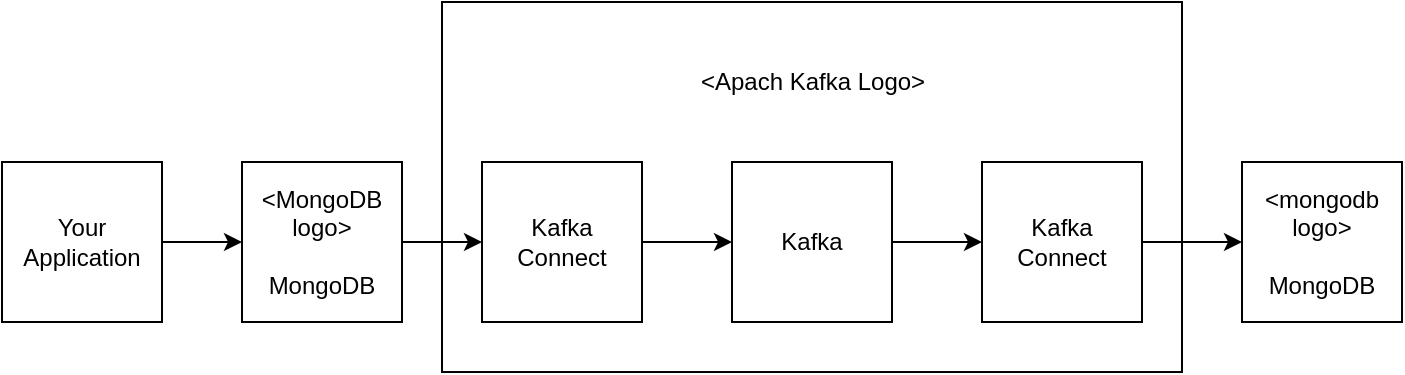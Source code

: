 <mxfile version="14.8.6" type="device"><diagram id="NlAw9Xcqx87uc-Amdjaq" name="Page-1"><mxGraphModel dx="1298" dy="866" grid="1" gridSize="10" guides="1" tooltips="1" connect="1" arrows="1" fold="1" page="1" pageScale="1" pageWidth="850" pageHeight="1100" math="0" shadow="0"><root><mxCell id="0"/><mxCell id="1" parent="0"/><mxCell id="aqbHwVvj9ZUGtZwDZ7jq-14" value="" style="rounded=0;whiteSpace=wrap;html=1;" vertex="1" parent="1"><mxGeometry x="280" y="220" width="370" height="185" as="geometry"/></mxCell><mxCell id="aqbHwVvj9ZUGtZwDZ7jq-8" style="edgeStyle=orthogonalEdgeStyle;rounded=0;orthogonalLoop=1;jettySize=auto;html=1;exitX=1;exitY=0.5;exitDx=0;exitDy=0;entryX=0;entryY=0.5;entryDx=0;entryDy=0;" edge="1" parent="1" source="aqbHwVvj9ZUGtZwDZ7jq-2" target="aqbHwVvj9ZUGtZwDZ7jq-3"><mxGeometry relative="1" as="geometry"/></mxCell><mxCell id="aqbHwVvj9ZUGtZwDZ7jq-2" value="Your Application" style="whiteSpace=wrap;html=1;aspect=fixed;" vertex="1" parent="1"><mxGeometry x="60" y="300" width="80" height="80" as="geometry"/></mxCell><mxCell id="aqbHwVvj9ZUGtZwDZ7jq-9" style="edgeStyle=orthogonalEdgeStyle;rounded=0;orthogonalLoop=1;jettySize=auto;html=1;exitX=1;exitY=0.5;exitDx=0;exitDy=0;entryX=0;entryY=0.5;entryDx=0;entryDy=0;" edge="1" parent="1" source="aqbHwVvj9ZUGtZwDZ7jq-3" target="aqbHwVvj9ZUGtZwDZ7jq-4"><mxGeometry relative="1" as="geometry"/></mxCell><mxCell id="aqbHwVvj9ZUGtZwDZ7jq-3" value="&amp;lt;MongoDB logo&amp;gt;&lt;br&gt;&lt;br&gt;MongoDB" style="whiteSpace=wrap;html=1;aspect=fixed;" vertex="1" parent="1"><mxGeometry x="180" y="300" width="80" height="80" as="geometry"/></mxCell><mxCell id="aqbHwVvj9ZUGtZwDZ7jq-10" style="edgeStyle=orthogonalEdgeStyle;rounded=0;orthogonalLoop=1;jettySize=auto;html=1;exitX=1;exitY=0.5;exitDx=0;exitDy=0;" edge="1" parent="1" source="aqbHwVvj9ZUGtZwDZ7jq-4" target="aqbHwVvj9ZUGtZwDZ7jq-5"><mxGeometry relative="1" as="geometry"/></mxCell><mxCell id="aqbHwVvj9ZUGtZwDZ7jq-4" value="Kafka Connect" style="whiteSpace=wrap;html=1;aspect=fixed;" vertex="1" parent="1"><mxGeometry x="300" y="300" width="80" height="80" as="geometry"/></mxCell><mxCell id="aqbHwVvj9ZUGtZwDZ7jq-11" style="edgeStyle=orthogonalEdgeStyle;rounded=0;orthogonalLoop=1;jettySize=auto;html=1;exitX=1;exitY=0.5;exitDx=0;exitDy=0;entryX=0;entryY=0.5;entryDx=0;entryDy=0;" edge="1" parent="1" source="aqbHwVvj9ZUGtZwDZ7jq-5" target="aqbHwVvj9ZUGtZwDZ7jq-6"><mxGeometry relative="1" as="geometry"/></mxCell><mxCell id="aqbHwVvj9ZUGtZwDZ7jq-5" value="Kafka" style="whiteSpace=wrap;html=1;aspect=fixed;" vertex="1" parent="1"><mxGeometry x="425" y="300" width="80" height="80" as="geometry"/></mxCell><mxCell id="aqbHwVvj9ZUGtZwDZ7jq-12" style="edgeStyle=orthogonalEdgeStyle;rounded=0;orthogonalLoop=1;jettySize=auto;html=1;exitX=1;exitY=0.5;exitDx=0;exitDy=0;entryX=0;entryY=0.5;entryDx=0;entryDy=0;" edge="1" parent="1" source="aqbHwVvj9ZUGtZwDZ7jq-6" target="aqbHwVvj9ZUGtZwDZ7jq-7"><mxGeometry relative="1" as="geometry"/></mxCell><mxCell id="aqbHwVvj9ZUGtZwDZ7jq-6" value="Kafka Connect" style="whiteSpace=wrap;html=1;aspect=fixed;" vertex="1" parent="1"><mxGeometry x="550" y="300" width="80" height="80" as="geometry"/></mxCell><mxCell id="aqbHwVvj9ZUGtZwDZ7jq-7" value="&amp;lt;mongodb logo&amp;gt;&lt;br&gt;&lt;br&gt;MongoDB" style="whiteSpace=wrap;html=1;aspect=fixed;" vertex="1" parent="1"><mxGeometry x="680" y="300" width="80" height="80" as="geometry"/></mxCell><mxCell id="aqbHwVvj9ZUGtZwDZ7jq-15" value="&amp;lt;Apach Kafka Logo&amp;gt;" style="text;html=1;strokeColor=none;fillColor=none;align=center;verticalAlign=middle;whiteSpace=wrap;rounded=0;" vertex="1" parent="1"><mxGeometry x="392.5" y="250" width="145" height="20" as="geometry"/></mxCell></root></mxGraphModel></diagram></mxfile>